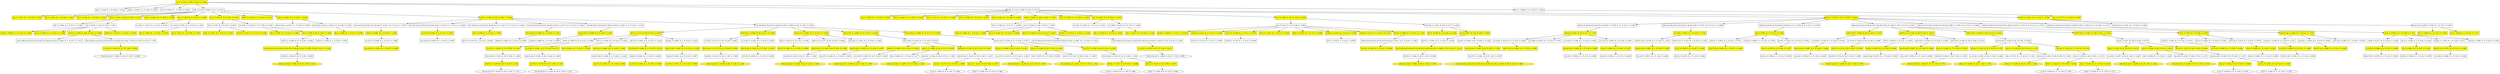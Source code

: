 digraph {node4b05eb7d46014adba3bf9172fa34fea1 [label="[], V: -0.144, N: 1500, P: 0.00, U: 0.000", shape="box", fillcolor=yellow, style=filled];
nodebf7b6d54e3414e14b845ff8945e56545 [label="[8], V: -0.320, N: 1, P: 0.00, U: -0.320", shape="box"];
node4b05eb7d46014adba3bf9172fa34fea1 -> nodebf7b6d54e3414e14b845ff8945e56545;
node85889e0002c4433ab9154107765d5a07 [label="[48], V: -0.093, N: 1, P: 0.49, U: 0.033", shape="box"];
node4b05eb7d46014adba3bf9172fa34fea1 -> node85889e0002c4433ab9154107765d5a07;
node4dcea9b5f5d44ba6a46e1dcbfc71583d [label="[53], V: 0.049, N: 1, P: 0.00, U: 0.050", shape="box"];
node4b05eb7d46014adba3bf9172fa34fea1 -> node4dcea9b5f5d44ba6a46e1dcbfc71583d;
node9474d2de1e6f431496394d7014e0d957 [label="[58], V: 0.185, N: 694, P: 0.11, U: 0.213", shape="box"];
node43f65797536b449d81c7126214525507 [label="[8], V: -0.331, N: 1, P: 0.00, U: -0.330", shape="box", fillcolor=yellow, style=filled];
node9474d2de1e6f431496394d7014e0d957 -> node43f65797536b449d81c7126214525507;
nodee76e421bbe6f4926b035c05188d38fb3 [label="[9], V: -0.403, N: 1, P: 0.00, U: -0.403", shape="box", fillcolor=yellow, style=filled];
node9474d2de1e6f431496394d7014e0d957 -> nodee76e421bbe6f4926b035c05188d38fb3;
nodeb11f1bf7c7da4b888e04504b333ac131 [label="[2], V: -0.222, N: 1, P: 0.00, U: -0.222", shape="box", fillcolor=yellow, style=filled];
node9474d2de1e6f431496394d7014e0d957 -> nodeb11f1bf7c7da4b888e04504b333ac131;
node086c4cb1f96f4945b44ec84799b3cf71 [label="[43], V: -0.657, N: 226, P: 1.00, U: -0.279", shape="box", fillcolor=yellow, style=filled];
node24303eb9be6e43d9b5f0dbd34a608fb0 [label="[8], V: -0.780, N: 1, P: 0.13, U: -0.695", shape="box"];
node086c4cb1f96f4945b44ec84799b3cf71 -> node24303eb9be6e43d9b5f0dbd34a608fb0;
node62bd79275cf2425689db7ebcec5924d9 [label="[2], V: 0.651, N: 224, P: 0.59, U: 1.041", shape="box"];
noded1539a99be5b4aa4a286bbdb91aad244 [label="[8,6], V: -0.666, N: 1, P: 0.25, U: -0.500", shape="box", fillcolor=yellow, style=filled];
node62bd79275cf2425689db7ebcec5924d9 -> noded1539a99be5b4aa4a286bbdb91aad244;
nodee747d8d4b3ab404b95381f37fbfc7535 [label="[8,1], V: -0.657, N: 1, P: 0.25, U: -0.490", shape="box", fillcolor=yellow, style=filled];
node62bd79275cf2425689db7ebcec5924d9 -> nodee747d8d4b3ab404b95381f37fbfc7535;
node08baa483841548ee992f866d17807aa8 [label="[8,57], V: -0.656, N: 220, P: 0.25, U: -0.490", shape="box", fillcolor=yellow, style=filled];
node292c67fa5afe4119b2048ef7d2abb329 [label="[52,53,48,42,41,40,34,23,18,24,30,31,26,20,14,10], V: 0.961, N: 1, P: 0.07, U: 1.011", shape="box"];
node08baa483841548ee992f866d17807aa8 -> node292c67fa5afe4119b2048ef7d2abb329;
node810e8e79154740fb9ae39824896a0291 [label="[52,53,48,42,41,40,34,23,18,24,30,31,26,20,14,9,10,6], V: 0.674, N: 218, P: 0.78, U: 1.199", shape="box"];
node025d72546bf648d48ab26fde30c04e98 [label="[1,0,55], V: -0.672, N: 217, P: 1.00, U: 0.002", shape="box", fillcolor=yellow, style=filled];
nodee61597f73ef245fc839fe6461a522a68 [label="[44,33,22,16], V: -0.680, N: 216, P: 1.00, U: -0.004", shape="ellipse"];
node025d72546bf648d48ab26fde30c04e98 -> nodee61597f73ef245fc839fe6461a522a68;
node810e8e79154740fb9ae39824896a0291 -> node025d72546bf648d48ab26fde30c04e98;
node08baa483841548ee992f866d17807aa8 -> node810e8e79154740fb9ae39824896a0291;
node62bd79275cf2425689db7ebcec5924d9 -> node08baa483841548ee992f866d17807aa8;
node01f2ac0f343f4895a1efd65a763c7c27 [label="[8,55], V: -0.730, N: 1, P: 0.25, U: -0.563", shape="box", fillcolor=yellow, style=filled];
node62bd79275cf2425689db7ebcec5924d9 -> node01f2ac0f343f4895a1efd65a763c7c27;
node086c4cb1f96f4945b44ec84799b3cf71 -> node62bd79275cf2425689db7ebcec5924d9;
node9474d2de1e6f431496394d7014e0d957 -> node086c4cb1f96f4945b44ec84799b3cf71;
node7c710e9bb42a4ba4aaa0bb53f693158f [label="[10], V: -0.268, N: 1, P: 0.00, U: -0.268", shape="box", fillcolor=yellow, style=filled];
node9474d2de1e6f431496394d7014e0d957 -> node7c710e9bb42a4ba4aaa0bb53f693158f;
nodead2030b508504551a061d1aee38fe412 [label="[6], V: -0.092, N: 5, P: 0.00, U: -0.092", shape="box", fillcolor=yellow, style=filled];
node1b44e9102a0c44ecaa2bd436e4023144 [label="[1,0,8], V: -0.319, N: 1, P: 0.10, U: 0.033", shape="box"];
nodead2030b508504551a061d1aee38fe412 -> node1b44e9102a0c44ecaa2bd436e4023144;
node4015b6b8443d415198e60b1d7e8479df [label="[1,0,43], V: 0.576, N: 3, P: 0.29, U: 1.550", shape="box"];
noded5f189cb6dca4dda9cbdaff272625a7a [label="[8], V: -0.700, N: 1, P: 0.20, U: -0.031", shape="box", fillcolor=yellow, style=filled];
node4015b6b8443d415198e60b1d7e8479df -> noded5f189cb6dca4dda9cbdaff272625a7a;
nodeb90795bb2cc841a5891b4aeb0ec348ec [label="[2], V: -0.617, N: 1, P: 0.46, U: 1.534", shape="box", fillcolor=yellow, style=filled];
node4015b6b8443d415198e60b1d7e8479df -> nodeb90795bb2cc841a5891b4aeb0ec348ec;
nodead2030b508504551a061d1aee38fe412 -> node4015b6b8443d415198e60b1d7e8479df;
node9474d2de1e6f431496394d7014e0d957 -> nodead2030b508504551a061d1aee38fe412;
node38e774ad00cd43afa34d6d6e7bddefda [label="[1], V: 0.519, N: 75, P: 0.00, U: 0.518", shape="box", fillcolor=yellow, style=filled];
nodef0e44eb2c329479dbdb109d940a2717f [label="[0], V: 0.279, N: 3, P: 0.02, U: 0.300", shape="box"];
node872cd29a6cc145cc95322eefbcf389a3 [label="[6,8], V: -0.377, N: 1, P: 0.12, U: 0.021", shape="box", fillcolor=yellow, style=filled];
nodef0e44eb2c329479dbdb109d940a2717f -> node872cd29a6cc145cc95322eefbcf389a3;
nodee5d1f2ac3cf3465ea814d28fed5177a1 [label="[6,43], V: 0.319, N: 1, P: 0.16, U: 0.546", shape="box", fillcolor=yellow, style=filled];
nodef0e44eb2c329479dbdb109d940a2717f -> nodee5d1f2ac3cf3465ea814d28fed5177a1;
node38e774ad00cd43afa34d6d6e7bddefda -> nodef0e44eb2c329479dbdb109d940a2717f;
nodef2c4cd6206fe4edd9b2fc4f957be76d7 [label="[6,0,43], V: -0.518, N: 71, P: 0.94, U: 0.550", shape="box"];
nodefa50a83c1dfe479ea44b64a3bd2fcc18 [label="[8], V: -0.700, N: 1, P: 0.20, U: -0.465", shape="box", fillcolor=yellow, style=filled];
nodef2c4cd6206fe4edd9b2fc4f957be76d7 -> nodefa50a83c1dfe479ea44b64a3bd2fcc18;
node5b4ae3dd16854d6fab7a1c39966b4084 [label="[2], V: 0.549, N: 69, P: 0.46, U: 1.086", shape="box", fillcolor=yellow, style=filled];
node58c79c6db8ea4ad6872e0abff83f1b32 [label="[8,57], V: -0.590, N: 67, P: 0.50, U: 0.003", shape="box"];
node0c0a456b91d54b78881990d44521e1b9 [label="[52,53,48,42,41,40,34,23,18,24,30,31,26,20,14,10], V: 0.595, N: 66, P: 0.53, U: 1.230", shape="box", fillcolor=yellow, style=filled];
nodef06b850af30b403689c30f86a66911c4 [label="[9,55], V: -0.583, N: 65, P: 1.00, U: 0.629", shape="box"];
node71c79b88e7cd456f8ae23e63503a3398 [label="[44,33,22,16], V: 0.600, N: 64, P: 1.00, U: 1.821", shape="ellipse", fillcolor=yellow, style=filled];
nodef06b850af30b403689c30f86a66911c4 -> node71c79b88e7cd456f8ae23e63503a3398;
node0c0a456b91d54b78881990d44521e1b9 -> nodef06b850af30b403689c30f86a66911c4;
node58c79c6db8ea4ad6872e0abff83f1b32 -> node0c0a456b91d54b78881990d44521e1b9;
node5b4ae3dd16854d6fab7a1c39966b4084 -> node58c79c6db8ea4ad6872e0abff83f1b32;
node172a43135cfa446d9c615d5ecf06bae3 [label="[8,55], V: -0.590, N: 1, P: 0.50, U: 0.003", shape="box"];
node5b4ae3dd16854d6fab7a1c39966b4084 -> node172a43135cfa446d9c615d5ecf06bae3;
nodef2c4cd6206fe4edd9b2fc4f957be76d7 -> node5b4ae3dd16854d6fab7a1c39966b4084;
node38e774ad00cd43afa34d6d6e7bddefda -> nodef2c4cd6206fe4edd9b2fc4f957be76d7;
node9474d2de1e6f431496394d7014e0d957 -> node38e774ad00cd43afa34d6d6e7bddefda;
node228ec7fb3f874d18bcacbd7903b0547d [label="[48], V: -0.134, N: 1, P: 0.00, U: -0.134", shape="box", fillcolor=yellow, style=filled];
node9474d2de1e6f431496394d7014e0d957 -> node228ec7fb3f874d18bcacbd7903b0547d;
nodefb92900f9c8444f4ad5936b75553b956 [label="[55], V: -0.065, N: 4, P: 0.00, U: -0.065", shape="box", fillcolor=yellow, style=filled];
node241b1337af484a708617815170fc8f5b [label="[44,33,16], V: 0.353, N: 1, P: 0.00, U: 0.356", shape="box"];
nodefb92900f9c8444f4ad5936b75553b956 -> node241b1337af484a708617815170fc8f5b;
noded3e95723215d4153a83621e836c6c54c [label="[44,33,22,16,43], V: 0.218, N: 2, P: 0.99, U: 3.245", shape="box"];
nodedb290b26019f4d9493b8a2d9c14ea197 [label="[8], V: -0.698, N: 1, P: 0.16, U: 0.000", shape="box", fillcolor=yellow, style=filled];
noded3e95723215d4153a83621e836c6c54c -> nodedb290b26019f4d9493b8a2d9c14ea197;
nodefb92900f9c8444f4ad5936b75553b956 -> noded3e95723215d4153a83621e836c6c54c;
node9474d2de1e6f431496394d7014e0d957 -> nodefb92900f9c8444f4ad5936b75553b956;
node2147bc1a20724feda644b2bfb2bf5619 [label="[42], V: -0.044, N: 378, P: 0.00, U: -0.044", shape="box", fillcolor=yellow, style=filled];
nodea4dfdf9ac43841b0a32d9e017a16252b [label="[41,40,34,23,18,24,30,31,26,14], V: -0.421, N: 4, P: 0.12, U: -0.357", shape="box"];
nodebb6ea774727e479a9434dc18ef1091b8 [label="[20,6], V: 0.801, N: 3, P: 0.20, U: 1.483", shape="box", fillcolor=yellow, style=filled];
node92fc6dba362740799ed614347c0d72d7 [label="[1,0,57], V: 0.009, N: 2, P: 0.33, U: 1.980", shape="box"];
nodef43ff65b1aed4d84aeee41b3acb3a0f7 [label="[52,53,43], V: 0.851, N: 1, P: 0.45, U: 0.000", shape="box", fillcolor=yellow, style=filled];
node92fc6dba362740799ed614347c0d72d7 -> nodef43ff65b1aed4d84aeee41b3acb3a0f7;
nodebb6ea774727e479a9434dc18ef1091b8 -> node92fc6dba362740799ed614347c0d72d7;
nodea4dfdf9ac43841b0a32d9e017a16252b -> nodebb6ea774727e479a9434dc18ef1091b8;
node2147bc1a20724feda644b2bfb2bf5619 -> nodea4dfdf9ac43841b0a32d9e017a16252b;
node26172b1e511d413686da30efbd97fe6c [label="[41,40,34,23,18,24,30,31,26,20,14,6], V: -0.327, N: 3, P: 0.11, U: -0.269", shape="box"];
node201f2f0f963e469a9cb2ab0edab4cb80 [label="[1,0,57], V: 0.952, N: 2, P: 0.33, U: 2.057", shape="box", fillcolor=yellow, style=filled];
node19dbe3d3a9e0444db831cf57edbf1485 [label="[52,53,43], V: 0.959, N: 1, P: 0.45, U: 0.000", shape="box"];
node201f2f0f963e469a9cb2ab0edab4cb80 -> node19dbe3d3a9e0444db831cf57edbf1485;
node26172b1e511d413686da30efbd97fe6c -> node201f2f0f963e469a9cb2ab0edab4cb80;
node2147bc1a20724feda644b2bfb2bf5619 -> node26172b1e511d413686da30efbd97fe6c;
node8da09ff737b24b58bc46ba248c8ecfc0 [label="[41,40,34,23,18,24,30,31,26,20,14,1], V: -0.317, N: 3, P: 0.10, U: -0.264", shape="box"];
node9571a683bb4d4f248f1a64183c8678d6 [label="[0], V: 0.946, N: 2, P: 0.23, U: 1.695", shape="box", fillcolor=yellow, style=filled];
nodea05fb6ac5dc940f7a74b9cba29cf0015 [label="[6,57], V: 0.975, N: 1, P: 0.33, U: 0.000", shape="box"];
node9571a683bb4d4f248f1a64183c8678d6 -> nodea05fb6ac5dc940f7a74b9cba29cf0015;
node8da09ff737b24b58bc46ba248c8ecfc0 -> node9571a683bb4d4f248f1a64183c8678d6;
node2147bc1a20724feda644b2bfb2bf5619 -> node8da09ff737b24b58bc46ba248c8ecfc0;
nodec1495885e297443d86d7f8f44bde921b [label="[41,40,34,23,18,24,30,31,26,20,14,57], V: -0.317, N: 3, P: 0.10, U: -0.264", shape="box"];
node0f63eef3fe7c4b578acfa40fdbc98f29 [label="[52,53,43], V: 0.948, N: 2, P: 0.29, U: 1.912", shape="box", fillcolor=yellow, style=filled];
node735d1b1ea8c64577bacddcd1d7a9088d [label="[48,6], V: 0.962, N: 1, P: 0.25, U: 0.000", shape="box"];
node0f63eef3fe7c4b578acfa40fdbc98f29 -> node735d1b1ea8c64577bacddcd1d7a9088d;
nodec1495885e297443d86d7f8f44bde921b -> node0f63eef3fe7c4b578acfa40fdbc98f29;
node2147bc1a20724feda644b2bfb2bf5619 -> nodec1495885e297443d86d7f8f44bde921b;
noded9997d97560a46888cc3fd6174147954 [label="[41,40,34,23,18,24,30,31,26,20,14,55], V: -0.321, N: 3, P: 0.10, U: -0.267", shape="box"];
node4e6c61b0b4724403989d8c53f5d76467 [label="[44,33,16], V: 0.948, N: 2, P: 0.29, U: 1.907", shape="box", fillcolor=yellow, style=filled];
noded9de095504b04583bec1977a71b3cda5 [label="[22,6], V: 0.969, N: 1, P: 0.25, U: 0.000", shape="box"];
node4e6c61b0b4724403989d8c53f5d76467 -> noded9de095504b04583bec1977a71b3cda5;
noded9997d97560a46888cc3fd6174147954 -> node4e6c61b0b4724403989d8c53f5d76467;
node2147bc1a20724feda644b2bfb2bf5619 -> noded9997d97560a46888cc3fd6174147954;
nodeb27c03d5f3344cea885490332d02bd01 [label="[41,40,34,23,18,24,30,31,26,20,14,10], V: 0.093, N: 361, P: 0.45, U: 0.323", shape="box"];
node4faa9a4e495244b68c081234ca9f9d54 [label="[9,2], V: -0.173, N: 89, P: 0.33, U: 0.002", shape="box", fillcolor=yellow, style=filled];
node96113bf5828a4b90a527ffcba623e43f [label="[8,6], V: 0.408, N: 75, P: 0.25, U: 0.669", shape="box"];
node1d5b74b3222d4b9384409a9801c83c3f [label="[1,0,57], V: -0.401, N: 37, P: 0.50, U: 0.169", shape="box", fillcolor=yellow, style=filled];
node13fcbaa0b0574dfbafdfb01235243cd6 [label="[52,53,43], V: 0.491, N: 36, P: 0.62, U: 1.489", shape="box"];
node955a8730a3f1452d80212010d38a634c [label="[48,55], V: -0.478, N: 35, P: 1.00, U: 1.143", shape="box", fillcolor=yellow, style=filled];
noded0d85330dc1642e58bda897cdecc2c49 [label="[44,33,22,16], V: -0.520, N: 34, P: 1.00, U: 1.121", shape="ellipse"];
node955a8730a3f1452d80212010d38a634c -> noded0d85330dc1642e58bda897cdecc2c49;
node13fcbaa0b0574dfbafdfb01235243cd6 -> node955a8730a3f1452d80212010d38a634c;
node1d5b74b3222d4b9384409a9801c83c3f -> node13fcbaa0b0574dfbafdfb01235243cd6;
node96113bf5828a4b90a527ffcba623e43f -> node1d5b74b3222d4b9384409a9801c83c3f;
node01d22ec47c5c4e91a57e9c7085254f06 [label="[1,0,55], V: -0.401, N: 37, P: 0.50, U: 0.172", shape="box", fillcolor=yellow, style=filled];
noded5f2be346709443d9de3291d1a038018 [label="[44,33,16], V: 0.491, N: 36, P: 0.62, U: 1.489", shape="box"];
node88209c81638e42d4a9f397284cae2d58 [label="[22,57], V: -0.478, N: 35, P: 1.00, U: 1.143", shape="box", fillcolor=yellow, style=filled];
noded09466b0f96346e09a0885598a459b46 [label="[52,53,48,43], V: -0.520, N: 34, P: 1.00, U: 1.121", shape="ellipse"];
node88209c81638e42d4a9f397284cae2d58 -> noded09466b0f96346e09a0885598a459b46;
noded5f2be346709443d9de3291d1a038018 -> node88209c81638e42d4a9f397284cae2d58;
node01d22ec47c5c4e91a57e9c7085254f06 -> noded5f2be346709443d9de3291d1a038018;
node96113bf5828a4b90a527ffcba623e43f -> node01d22ec47c5c4e91a57e9c7085254f06;
node4faa9a4e495244b68c081234ca9f9d54 -> node96113bf5828a4b90a527ffcba623e43f;
node2cfb6f81e0804fb4befe4e55c9da150a [label="[8,1], V: -0.565, N: 5, P: 0.25, U: -0.303", shape="box"];
node548e0b6814734b6eb0366103d82fd28d [label="[0], V: 0.941, N: 1, P: 0.10, U: 1.300", shape="box", fillcolor=yellow, style=filled];
node2cfb6f81e0804fb4befe4e55c9da150a -> node548e0b6814734b6eb0366103d82fd28d;
node719adcc009a5420089fe68c85f83d306 [label="[6,0,55], V: 0.948, N: 3, P: 0.45, U: 2.492", shape="box", fillcolor=yellow, style=filled];
node5ee1b0e0ea314443931ab1375e3797b3 [label="[44,33,16], V: -0.006, N: 2, P: 0.62, U: 3.036", shape="box"];
nodea075b195a2cc45b7a852968a147a899a [label="[22,57], V: 0.965, N: 1, P: 1.00, U: 0.000", shape="box", fillcolor=yellow, style=filled];
node5ee1b0e0ea314443931ab1375e3797b3 -> nodea075b195a2cc45b7a852968a147a899a;
node719adcc009a5420089fe68c85f83d306 -> node5ee1b0e0ea314443931ab1375e3797b3;
node2cfb6f81e0804fb4befe4e55c9da150a -> node719adcc009a5420089fe68c85f83d306;
node4faa9a4e495244b68c081234ca9f9d54 -> node2cfb6f81e0804fb4befe4e55c9da150a;
node7d8c9f71b61d403599fc3a5e629d26b3 [label="[8,57], V: -0.482, N: 4, P: 0.25, U: -0.220", shape="box"];
nodefdb2943b938f411b9ddd1d91a2583dde [label="[52,53,43], V: 0.964, N: 3, P: 0.35, U: 2.213", shape="box", fillcolor=yellow, style=filled];
node04548689b6dd4a7ab654970478aa3c1a [label="[48,6], V: 0.006, N: 2, P: 0.33, U: 2.083", shape="box"];
noded527626ac7db4cd68c9a17eccce265ba [label="[1,0,55], V: 0.961, N: 1, P: 1.00, U: 0.000", shape="box", fillcolor=yellow, style=filled];
node04548689b6dd4a7ab654970478aa3c1a -> noded527626ac7db4cd68c9a17eccce265ba;
nodefdb2943b938f411b9ddd1d91a2583dde -> node04548689b6dd4a7ab654970478aa3c1a;
node7d8c9f71b61d403599fc3a5e629d26b3 -> nodefdb2943b938f411b9ddd1d91a2583dde;
node4faa9a4e495244b68c081234ca9f9d54 -> node7d8c9f71b61d403599fc3a5e629d26b3;
node25a5885bca10452e8d01d422fe57d7ce [label="[8,55], V: -0.485, N: 4, P: 0.25, U: -0.223", shape="box"];
node77abf4ea706c4b208928dc1f745580d0 [label="[44,33,16], V: 0.967, N: 3, P: 0.36, U: 2.220", shape="box", fillcolor=yellow, style=filled];
node1d0e6b7bf2044730b9b44af0683ce01b [label="[22,6], V: 0.002, N: 2, P: 0.33, U: 2.087", shape="box"];
node08c2b96f37be4a6e959d7c33c9969633 [label="[1,0,57], V: 0.972, N: 1, P: 1.00, U: 0.000", shape="box", fillcolor=yellow, style=filled];
node1d0e6b7bf2044730b9b44af0683ce01b -> node08c2b96f37be4a6e959d7c33c9969633;
node77abf4ea706c4b208928dc1f745580d0 -> node1d0e6b7bf2044730b9b44af0683ce01b;
node25a5885bca10452e8d01d422fe57d7ce -> node77abf4ea706c4b208928dc1f745580d0;
node4faa9a4e495244b68c081234ca9f9d54 -> node25a5885bca10452e8d01d422fe57d7ce;
nodeb27c03d5f3344cea885490332d02bd01 -> node4faa9a4e495244b68c081234ca9f9d54;
node0f61a18f68e8426a81539be222ff4fbc [label="[9,8,2,6], V: -0.064, N: 56, P: 0.17, U: 0.024", shape="box", fillcolor=yellow, style=filled];
node4804e0d669b3432bac2420383f395846 [label="[1,0,57], V: 0.171, N: 52, P: 0.50, U: 0.827", shape="box"];
nodebb03720d270041c3b196247550e07200 [label="[52,53,43], V: -0.157, N: 51, P: 0.62, U: 0.694", shape="box", fillcolor=yellow, style=filled];
node6260a574810c46b693af5e8497d1d4c6 [label="[48,55], V: 0.215, N: 50, P: 1.00, U: 1.588", shape="box"];
nodee6b7d60ab229428f9bb54630faa7160a [label="[44,33,22,16], V: -0.200, N: 49, P: 1.00, U: 1.186", shape="ellipse", fillcolor=yellow, style=filled];
node6260a574810c46b693af5e8497d1d4c6 -> nodee6b7d60ab229428f9bb54630faa7160a;
nodebb03720d270041c3b196247550e07200 -> node6260a574810c46b693af5e8497d1d4c6;
node4804e0d669b3432bac2420383f395846 -> nodebb03720d270041c3b196247550e07200;
node0f61a18f68e8426a81539be222ff4fbc -> node4804e0d669b3432bac2420383f395846;
nodeadf9ce3e7f45483cb87dc8ca28ab0fe1 [label="[1,0,55], V: -0.322, N: 3, P: 0.50, U: 0.335", shape="box"];
node2269810ed80943a0ac7ced0303962e70 [label="[44,33,16], V: 0.920, N: 2, P: 0.62, U: 2.957", shape="box", fillcolor=yellow, style=filled];
noded3d34f8bae354711b0c05be46c1c4d70 [label="[22,57], V: 0.966, N: 1, P: 1.00, U: 0.000", shape="box"];
node2269810ed80943a0ac7ced0303962e70 -> noded3d34f8bae354711b0c05be46c1c4d70;
nodeadf9ce3e7f45483cb87dc8ca28ab0fe1 -> node2269810ed80943a0ac7ced0303962e70;
node0f61a18f68e8426a81539be222ff4fbc -> nodeadf9ce3e7f45483cb87dc8ca28ab0fe1;
nodeb27c03d5f3344cea885490332d02bd01 -> node0f61a18f68e8426a81539be222ff4fbc;
nodef60704f77f4c4833a6c8a2be10746b01 [label="[9,8,2,1], V: -0.063, N: 71, P: 0.17, U: 0.025", shape="box", fillcolor=yellow, style=filled];
node4856a5dfd3a1415dbe590fad3cd14302 [label="[0], V: -0.023, N: 2, P: 0.14, U: 0.136", shape="box"];
node6f0dcdf9b42041de858dfcb2d809c8f1 [label="[6,57], V: 0.861, N: 1, P: 0.50, U: 0.000", shape="box", fillcolor=yellow, style=filled];
node4856a5dfd3a1415dbe590fad3cd14302 -> node6f0dcdf9b42041de858dfcb2d809c8f1;
nodef60704f77f4c4833a6c8a2be10746b01 -> node4856a5dfd3a1415dbe590fad3cd14302;
nodecb32a34697e846a1aec503ec2a4f17d9 [label="[6,0,57], V: 0.177, N: 65, P: 0.43, U: 0.682", shape="box"];
nodea12b194bcf924f9b9f56a5a1fd215ac1 [label="[52,53,43], V: -0.166, N: 64, P: 0.62, U: 0.598", shape="box", fillcolor=yellow, style=filled];
nodea75efa114ec445d6b629291022dbaf0b [label="[48,55], V: 0.212, N: 63, P: 1.00, U: 1.442", shape="box"];
node19fc2764fd4f47a49e9ca6f58089df77 [label="[44,33,22,16], V: -0.200, N: 62, P: 1.00, U: 1.040", shape="ellipse", fillcolor=yellow, style=filled];
nodea75efa114ec445d6b629291022dbaf0b -> node19fc2764fd4f47a49e9ca6f58089df77;
nodea12b194bcf924f9b9f56a5a1fd215ac1 -> nodea75efa114ec445d6b629291022dbaf0b;
nodecb32a34697e846a1aec503ec2a4f17d9 -> nodea12b194bcf924f9b9f56a5a1fd215ac1;
nodef60704f77f4c4833a6c8a2be10746b01 -> nodecb32a34697e846a1aec503ec2a4f17d9;
nodeb6bda50a09ef4b5d8454b6855d23a247 [label="[6,0,55], V: -0.322, N: 3, P: 0.43, U: 0.184", shape="box"];
nodeac7d1bfb170e42d89330963bd0647901 [label="[44,33,16], V: 0.920, N: 2, P: 0.62, U: 2.957", shape="box", fillcolor=yellow, style=filled];
nodecada9b466ff34398bd62965bc5564529 [label="[22,57], V: 0.966, N: 1, P: 1.00, U: 0.000", shape="box"];
nodeac7d1bfb170e42d89330963bd0647901 -> nodecada9b466ff34398bd62965bc5564529;
nodeb6bda50a09ef4b5d8454b6855d23a247 -> nodeac7d1bfb170e42d89330963bd0647901;
nodef60704f77f4c4833a6c8a2be10746b01 -> nodeb6bda50a09ef4b5d8454b6855d23a247;
nodeb27c03d5f3344cea885490332d02bd01 -> nodef60704f77f4c4833a6c8a2be10746b01;
node405980ac5f974cd09fced1d1f380cafd [label="[9,8,2,57], V: -0.065, N: 72, P: 0.17, U: 0.023", shape="box", fillcolor=yellow, style=filled];
nodeedb27be6a3ee48eb93c0cf69816f82c9 [label="[52,53,43], V: 0.103, N: 71, P: 0.35, U: 0.510", shape="box"];
nodef91b91b51a1b4b7aa31a220b602c6255 [label="[48,6], V: -0.088, N: 20, P: 0.33, U: 0.302", shape="box", fillcolor=yellow, style=filled];
node98fa164f10724b25abc96fb0a6b2e1ba [label="[1,0,55], V: 0.239, N: 19, P: 1.00, U: 2.362", shape="box"];
nodeb242719593444cc084d8aa5c698a5f85 [label="[44,33,22,16], V: -0.200, N: 18, P: 1.00, U: 1.970", shape="ellipse", fillcolor=yellow, style=filled];
node98fa164f10724b25abc96fb0a6b2e1ba -> nodeb242719593444cc084d8aa5c698a5f85;
nodef91b91b51a1b4b7aa31a220b602c6255 -> node98fa164f10724b25abc96fb0a6b2e1ba;
nodeedb27be6a3ee48eb93c0cf69816f82c9 -> nodef91b91b51a1b4b7aa31a220b602c6255;
nodeca67d76262a24e249033b60a458a4ef9 [label="[48,1], V: -0.088, N: 30, P: 0.33, U: 0.302", shape="box", fillcolor=yellow, style=filled];
node210caac7e1354f28a241a83bf2d572d6 [label="[0], V: 0.894, N: 1, P: 0.24, U: 1.317", shape="box"];
nodeca67d76262a24e249033b60a458a4ef9 -> node210caac7e1354f28a241a83bf2d572d6;
nodea4f15164366a460b97f08f1356aa25e7 [label="[6,0,55], V: 0.226, N: 28, P: 0.76, U: 1.568", shape="box"];
node7edda1ca00764392a8dc8669691eabc4 [label="[44,33,22,16], V: -0.200, N: 27, P: 1.00, U: 1.621", shape="ellipse", fillcolor=yellow, style=filled];
nodea4f15164366a460b97f08f1356aa25e7 -> node7edda1ca00764392a8dc8669691eabc4;
nodeca67d76262a24e249033b60a458a4ef9 -> nodea4f15164366a460b97f08f1356aa25e7;
nodeedb27be6a3ee48eb93c0cf69816f82c9 -> nodeca67d76262a24e249033b60a458a4ef9;
node853dc3bc5cec4ddeb13ea429eff3d933 [label="[48,55], V: -0.100, N: 20, P: 0.33, U: 0.304", shape="box", fillcolor=yellow, style=filled];
noded04d13db8c2b450da4d66eb33b97e737 [label="[44,33,16], V: 0.253, N: 19, P: 0.45, U: 1.207", shape="box"];
nodebc3a858e35a1460a93089a761d435370 [label="[22,6], V: -0.215, N: 9, P: 0.50, U: 0.888", shape="box", fillcolor=yellow, style=filled];
node43b3d275bd8d4dd6a057e780e3d89d2a [label="[1,0], V: -0.360, N: 8, P: 1.00, U: 2.580", shape="ellipse"];
nodebc3a858e35a1460a93089a761d435370 -> node43b3d275bd8d4dd6a057e780e3d89d2a;
noded04d13db8c2b450da4d66eb33b97e737 -> nodebc3a858e35a1460a93089a761d435370;
node554c5b1df94d4669bf6090fcbc321bea [label="[22,1], V: -0.214, N: 9, P: 0.50, U: 0.871", shape="box", fillcolor=yellow, style=filled];
node92a36edc3d854af68d0c3d285ca0efc2 [label="[6,0], V: -0.360, N: 8, P: 1.00, U: 2.580", shape="ellipse"];
node554c5b1df94d4669bf6090fcbc321bea -> node92a36edc3d854af68d0c3d285ca0efc2;
noded04d13db8c2b450da4d66eb33b97e737 -> node554c5b1df94d4669bf6090fcbc321bea;
node853dc3bc5cec4ddeb13ea429eff3d933 -> noded04d13db8c2b450da4d66eb33b97e737;
nodeedb27be6a3ee48eb93c0cf69816f82c9 -> node853dc3bc5cec4ddeb13ea429eff3d933;
node405980ac5f974cd09fced1d1f380cafd -> nodeedb27be6a3ee48eb93c0cf69816f82c9;
nodeb27c03d5f3344cea885490332d02bd01 -> node405980ac5f974cd09fced1d1f380cafd;
node3223b95b66d546a6a5e85c6d7214f19b [label="[9,8,2,55], V: -0.066, N: 72, P: 0.17, U: 0.026", shape="box", fillcolor=yellow, style=filled];
node31d851e49c8843e98a08ff75e92823cc [label="[44,33,16], V: 0.104, N: 71, P: 0.36, U: 0.513", shape="box"];
node19fbdef430ed4cde821ce4f1d08f4500 [label="[22,6], V: -0.089, N: 20, P: 0.33, U: 0.301", shape="box", fillcolor=yellow, style=filled];
node4181f118700646d8bc897278504071a8 [label="[1,0,57], V: 0.239, N: 19, P: 1.00, U: 2.363", shape="box"];
node04300158b4ed47a69198d77105e4a72b [label="[52,53,48,43], V: -0.200, N: 18, P: 1.00, U: 1.970", shape="ellipse", fillcolor=yellow, style=filled];
node4181f118700646d8bc897278504071a8 -> node04300158b4ed47a69198d77105e4a72b;
node19fbdef430ed4cde821ce4f1d08f4500 -> node4181f118700646d8bc897278504071a8;
node31d851e49c8843e98a08ff75e92823cc -> node19fbdef430ed4cde821ce4f1d08f4500;
node8c62b96106cc4bf690cb799ee5c31190 [label="[22,1], V: -0.089, N: 30, P: 0.33, U: 0.301", shape="box", fillcolor=yellow, style=filled];
nodee286f925684246d998761b4bc46f3988 [label="[0], V: 0.875, N: 1, P: 0.06, U: 0.984", shape="box"];
node8c62b96106cc4bf690cb799ee5c31190 -> nodee286f925684246d998761b4bc46f3988;
nodecb96c1475b954c6fb59a5ac181161db5 [label="[6,0,57], V: 0.227, N: 28, P: 0.94, U: 1.883", shape="box"];
node14aceb6d05494618b4d159c6473008e6 [label="[52,53,48,43], V: -0.200, N: 27, P: 1.00, U: 1.621", shape="ellipse", fillcolor=yellow, style=filled];
nodecb96c1475b954c6fb59a5ac181161db5 -> node14aceb6d05494618b4d159c6473008e6;
node8c62b96106cc4bf690cb799ee5c31190 -> nodecb96c1475b954c6fb59a5ac181161db5;
node31d851e49c8843e98a08ff75e92823cc -> node8c62b96106cc4bf690cb799ee5c31190;
node756566bf4d96411787e494a0f1d64ea3 [label="[22,57], V: -0.100, N: 20, P: 0.33, U: 0.303", shape="box", fillcolor=yellow, style=filled];
nodeae8709969cee4fc19e8e102e6e16c780 [label="[52,53,43], V: 0.252, N: 19, P: 0.44, U: 1.189", shape="box"];
node94c22601390f4ab99c3f05224263a908 [label="[48,6], V: -0.215, N: 9, P: 0.50, U: 0.888", shape="box", fillcolor=yellow, style=filled];
node6218f184b8a04084a458782f44e88e37 [label="[1,0], V: -0.360, N: 8, P: 1.00, U: 2.580", shape="ellipse"];
node94c22601390f4ab99c3f05224263a908 -> node6218f184b8a04084a458782f44e88e37;
nodeae8709969cee4fc19e8e102e6e16c780 -> node94c22601390f4ab99c3f05224263a908;
nodefd6422c5a5d94382b5743ee18a02e581 [label="[48,1], V: -0.214, N: 9, P: 0.50, U: 0.871", shape="box", fillcolor=yellow, style=filled];
node7d0acb69f3d64439b36d380aa2c72958 [label="[6,0], V: -0.360, N: 8, P: 1.00, U: 2.580", shape="ellipse"];
nodefd6422c5a5d94382b5743ee18a02e581 -> node7d0acb69f3d64439b36d380aa2c72958;
nodeae8709969cee4fc19e8e102e6e16c780 -> nodefd6422c5a5d94382b5743ee18a02e581;
node756566bf4d96411787e494a0f1d64ea3 -> nodeae8709969cee4fc19e8e102e6e16c780;
node31d851e49c8843e98a08ff75e92823cc -> node756566bf4d96411787e494a0f1d64ea3;
node3223b95b66d546a6a5e85c6d7214f19b -> node31d851e49c8843e98a08ff75e92823cc;
nodeb27c03d5f3344cea885490332d02bd01 -> node3223b95b66d546a6a5e85c6d7214f19b;
node2147bc1a20724feda644b2bfb2bf5619 -> nodeb27c03d5f3344cea885490332d02bd01;
node9474d2de1e6f431496394d7014e0d957 -> node2147bc1a20724feda644b2bfb2bf5619;
node4b05eb7d46014adba3bf9172fa34fea1 -> node9474d2de1e6f431496394d7014e0d957;
nodef91d6ec5b4dc43268a9a142293098f3b [label="[43], V: 0.112, N: 800, P: 0.39, U: 0.214", shape="box"];
nodeaa8b76daed324c8494cc84fc5cf7e169 [label="[8], V: -0.392, N: 1, P: 0.00, U: -0.392", shape="box", fillcolor=yellow, style=filled];
nodef91d6ec5b4dc43268a9a142293098f3b -> nodeaa8b76daed324c8494cc84fc5cf7e169;
node6d50d6dfe43848b5917c680b5f63517c [label="[52], V: -0.438, N: 1, P: 0.00, U: -0.438", shape="box", fillcolor=yellow, style=filled];
nodef91d6ec5b4dc43268a9a142293098f3b -> node6d50d6dfe43848b5917c680b5f63517c;
noded8040eb55b314746be0c2a0dc8bff065 [label="[2], V: -0.271, N: 1, P: 0.01, U: -0.268", shape="box", fillcolor=yellow, style=filled];
nodef91d6ec5b4dc43268a9a142293098f3b -> noded8040eb55b314746be0c2a0dc8bff065;
nodeb061baa1e3d14805bfe96e19df76d2f2 [label="[57], V: -0.380, N: 1, P: 0.00, U: -0.379", shape="box", fillcolor=yellow, style=filled];
nodef91d6ec5b4dc43268a9a142293098f3b -> nodeb061baa1e3d14805bfe96e19df76d2f2;
noded338c880e6ff4109b990ba338a6cf408 [label="[9], V: -0.444, N: 1, P: 0.00, U: -0.443", shape="box", fillcolor=yellow, style=filled];
nodef91d6ec5b4dc43268a9a142293098f3b -> noded338c880e6ff4109b990ba338a6cf408;
nodefae5ed62776549ffb9ff50703a7ae20d [label="[58], V: -0.656, N: 220, P: 0.99, U: -0.307", shape="box", fillcolor=yellow, style=filled];
node99b8b4024d28454a81f7cd50a3cc2885 [label="[8], V: -0.780, N: 1, P: 0.13, U: -0.694", shape="box"];
nodefae5ed62776549ffb9ff50703a7ae20d -> node99b8b4024d28454a81f7cd50a3cc2885;
node927752622e6545fab08b1df20a89a4d1 [label="[2], V: 0.650, N: 218, P: 0.59, U: 1.045", shape="box"];
node0a69cd59d5b84784acd924964853c265 [label="[8,6], V: -0.666, N: 1, P: 0.25, U: -0.498", shape="box", fillcolor=yellow, style=filled];
node927752622e6545fab08b1df20a89a4d1 -> node0a69cd59d5b84784acd924964853c265;
node2d26e7cae39541adb4c6419abcd42d2a [label="[8,1], V: -0.657, N: 1, P: 0.25, U: -0.488", shape="box", fillcolor=yellow, style=filled];
node927752622e6545fab08b1df20a89a4d1 -> node2d26e7cae39541adb4c6419abcd42d2a;
node366b5c1c77b14c9d9d69274191a174e5 [label="[8,57], V: -0.656, N: 214, P: 0.25, U: -0.487", shape="box", fillcolor=yellow, style=filled];
nodee8feba855e214b00a1323c32fa359b96 [label="[52,53,48,42,41,40,34,23,18,24,30,31,26,20,14,10], V: 0.961, N: 1, P: 0.07, U: 1.012", shape="box"];
node366b5c1c77b14c9d9d69274191a174e5 -> nodee8feba855e214b00a1323c32fa359b96;
node90dd4b4706c14e3db96ceef0adfe5d04 [label="[52,53,48,42,41,40,34,23,18,24,30,31,26,20,14,9,10,6], V: 0.674, N: 212, P: 0.78, U: 1.206", shape="box"];
node6295948edb87493bb9bf41822ad193cc [label="[1,0,55], V: -0.672, N: 211, P: 1.00, U: 0.011", shape="box", fillcolor=yellow, style=filled];
node3645b00e30c6434393569ff424e33a28 [label="[44,33,22,16], V: -0.680, N: 210, P: 1.00, U: 0.005", shape="ellipse"];
node6295948edb87493bb9bf41822ad193cc -> node3645b00e30c6434393569ff424e33a28;
node90dd4b4706c14e3db96ceef0adfe5d04 -> node6295948edb87493bb9bf41822ad193cc;
node366b5c1c77b14c9d9d69274191a174e5 -> node90dd4b4706c14e3db96ceef0adfe5d04;
node927752622e6545fab08b1df20a89a4d1 -> node366b5c1c77b14c9d9d69274191a174e5;
node5a35ebc29190490c9df62f1b346c51c4 [label="[8,55], V: -0.730, N: 1, P: 0.25, U: -0.561", shape="box", fillcolor=yellow, style=filled];
node927752622e6545fab08b1df20a89a4d1 -> node5a35ebc29190490c9df62f1b346c51c4;
nodefae5ed62776549ffb9ff50703a7ae20d -> node927752622e6545fab08b1df20a89a4d1;
nodef91d6ec5b4dc43268a9a142293098f3b -> nodefae5ed62776549ffb9ff50703a7ae20d;
node6e7b7b6ee62e45b9a1f20a7fcfca5736 [label="[10], V: -0.354, N: 1, P: 0.00, U: -0.353", shape="box", fillcolor=yellow, style=filled];
nodef91d6ec5b4dc43268a9a142293098f3b -> node6e7b7b6ee62e45b9a1f20a7fcfca5736;
node6859cacdcaa04122960e317aac63013a [label="[6], V: -0.075, N: 5, P: 0.00, U: -0.075", shape="box", fillcolor=yellow, style=filled];
node143533cb28624c68893f560a22fb5516 [label="[1,0,8], V: -0.238, N: 1, P: 0.11, U: 0.129", shape="box"];
node6859cacdcaa04122960e317aac63013a -> node143533cb28624c68893f560a22fb5516;
node9426618c585740ab901a02ed7dcaeaf1 [label="[1,0,58], V: 0.576, N: 3, P: 0.15, U: 1.086", shape="box"];
nodee8bceb1c5a7d4491a7d70c33a1558beb [label="[8], V: -0.700, N: 1, P: 0.20, U: -0.031", shape="box", fillcolor=yellow, style=filled];
node9426618c585740ab901a02ed7dcaeaf1 -> nodee8bceb1c5a7d4491a7d70c33a1558beb;
nodec70001430b134ac9b5118813d0765b32 [label="[2], V: -0.617, N: 1, P: 0.46, U: 1.534", shape="box", fillcolor=yellow, style=filled];
node9426618c585740ab901a02ed7dcaeaf1 -> nodec70001430b134ac9b5118813d0765b32;
node6859cacdcaa04122960e317aac63013a -> node9426618c585740ab901a02ed7dcaeaf1;
nodef91d6ec5b4dc43268a9a142293098f3b -> node6859cacdcaa04122960e317aac63013a;
node262a9c38eba74e4aabd6753ed75ec122 [label="[1], V: 0.506, N: 150, P: 0.00, U: 0.505", shape="box", fillcolor=yellow, style=filled];
node7a585376070646a7900af0b260557211 [label="[0], V: 0.013, N: 14, P: 0.06, U: 0.062", shape="box"];
node29f9307a5fae4dd78569632f036e1c09 [label="[6,8], V: -0.298, N: 1, P: 0.11, U: -0.025", shape="box", fillcolor=yellow, style=filled];
node7a585376070646a7900af0b260557211 -> node29f9307a5fae4dd78569632f036e1c09;
node2cbe60c716984f59a74605ba6f0b1734 [label="[6,52], V: -0.223, N: 2, P: 0.11, U: 0.049", shape="box", fillcolor=yellow, style=filled];
node79086e07492d4b289f99fbc9ae84e6a0 [label="[57,8], V: -0.753, N: 1, P: 0.17, U: 0.000", shape="box"];
node2cbe60c716984f59a74605ba6f0b1734 -> node79086e07492d4b289f99fbc9ae84e6a0;
node7a585376070646a7900af0b260557211 -> node2cbe60c716984f59a74605ba6f0b1734;
nodece09a6fd9d7a4e1dab20e2afb44f2066 [label="[6,57], V: -0.193, N: 2, P: 0.11, U: 0.079", shape="box", fillcolor=yellow, style=filled];
nodecdbf7607db754aaca6cd5476698efa90 [label="[52,8], V: -0.753, N: 1, P: 0.10, U: 0.000", shape="box"];
nodece09a6fd9d7a4e1dab20e2afb44f2066 -> nodecdbf7607db754aaca6cd5476698efa90;
node7a585376070646a7900af0b260557211 -> nodece09a6fd9d7a4e1dab20e2afb44f2066;
node487535f68646472786e0317010b9a17c [label="[6,2], V: -0.124, N: 1, P: 0.11, U: 0.149", shape="box", fillcolor=yellow, style=filled];
node7a585376070646a7900af0b260557211 -> node487535f68646472786e0317010b9a17c;
node04285b590b3e476b88d9dd6d3f75ef75 [label="[6,9], V: -0.207, N: 1, P: 0.11, U: 0.066", shape="box", fillcolor=yellow, style=filled];
node7a585376070646a7900af0b260557211 -> node04285b590b3e476b88d9dd6d3f75ef75;
nodea613987fb73b4383918db81f6670991f [label="[6,58], V: -0.210, N: 2, P: 0.12, U: 0.087", shape="box", fillcolor=yellow, style=filled];
node30c9562e25f34af8b1c76d42e0fb4f12 [label="[8], V: -0.739, N: 1, P: 0.22, U: 0.000", shape="box"];
nodea613987fb73b4383918db81f6670991f -> node30c9562e25f34af8b1c76d42e0fb4f12;
node7a585376070646a7900af0b260557211 -> nodea613987fb73b4383918db81f6670991f;
node5f7098bee75a4db69707223035e83a70 [label="[6,10], V: -0.119, N: 1, P: 0.11, U: 0.153", shape="box", fillcolor=yellow, style=filled];
node7a585376070646a7900af0b260557211 -> node5f7098bee75a4db69707223035e83a70;
nodeb4ade0d9d9a94e939abbfd1dc0d4626f [label="[6,53], V: 0.864, N: 3, P: 0.11, U: 1.162", shape="box", fillcolor=yellow, style=filled];
node1ae9022097ff405e9348c7013667e416 [label="[48,42,41,40,34,23,18,24,30,31,26,14], V: 0.037, N: 2, P: 0.20, U: 1.549", shape="box"];
noded97be3ee0ee54fde8ec1cd70ce063437 [label="[20,52], V: 0.812, N: 1, P: 0.25, U: 0.000", shape="box", fillcolor=yellow, style=filled];
node1ae9022097ff405e9348c7013667e416 -> noded97be3ee0ee54fde8ec1cd70ce063437;
nodeb4ade0d9d9a94e939abbfd1dc0d4626f -> node1ae9022097ff405e9348c7013667e416;
node7a585376070646a7900af0b260557211 -> nodeb4ade0d9d9a94e939abbfd1dc0d4626f;
node262a9c38eba74e4aabd6753ed75ec122 -> node7a585376070646a7900af0b260557211;
node46e09e48c296428280b8e981c2144816 [label="[6,0,58], V: -0.541, N: 135, P: 0.77, U: 0.082", shape="box"];
nodeb45252a95734472985806f39b61cb6f4 [label="[8], V: -0.700, N: 1, P: 0.20, U: -0.529", shape="box", fillcolor=yellow, style=filled];
node46e09e48c296428280b8e981c2144816 -> nodeb45252a95734472985806f39b61cb6f4;
node877b7855de844ecdb64fe352af2a2828 [label="[2], V: 0.557, N: 133, P: 0.46, U: 0.950", shape="box", fillcolor=yellow, style=filled];
nodec044afa7675a4acdbfb119046b35eb23 [label="[8,57], V: -0.591, N: 71, P: 0.50, U: -0.160", shape="box"];
node29b5f3a71c5446c3be97cdbcb4660b42 [label="[52,53,48,42,41,40,34,23,18,24,30,31,26,20,14,10], V: 0.596, N: 70, P: 0.53, U: 1.213", shape="box", fillcolor=yellow, style=filled];
nodeb701126fe32c40c99748cb7829df5146 [label="[9,55], V: -0.584, N: 69, P: 1.00, U: 0.594", shape="box"];
nodee0d381747ad24439805675cf776e0141 [label="[44,33,22,16], V: 0.600, N: 68, P: 1.00, U: 1.786", shape="ellipse", fillcolor=yellow, style=filled];
nodeb701126fe32c40c99748cb7829df5146 -> nodee0d381747ad24439805675cf776e0141;
node29b5f3a71c5446c3be97cdbcb4660b42 -> nodeb701126fe32c40c99748cb7829df5146;
nodec044afa7675a4acdbfb119046b35eb23 -> node29b5f3a71c5446c3be97cdbcb4660b42;
node877b7855de844ecdb64fe352af2a2828 -> nodec044afa7675a4acdbfb119046b35eb23;
nodeb66e8758f06942af8a4888226bb819ac [label="[8,55], V: -0.564, N: 61, P: 0.50, U: -0.134", shape="box"];
noded64eec7386c44aa1b4a374b30612df66 [label="[44,33,16], V: 0.564, N: 60, P: 0.62, U: 1.350", shape="box", fillcolor=yellow, style=filled];
nodeb7841e2de84e40eeae737e78a4a5bdd9 [label="[22,57], V: -0.594, N: 59, P: 1.00, U: 0.676", shape="box"];
node18a2f3c00b2b41dbbaf726fca62be474 [label="[52,53,48,42,41,40,34,23,18,24,30,31,26,20,14,9,10], V: 0.600, N: 58, P: 1.00, U: 1.880", shape="ellipse", fillcolor=yellow, style=filled];
nodeb7841e2de84e40eeae737e78a4a5bdd9 -> node18a2f3c00b2b41dbbaf726fca62be474;
noded64eec7386c44aa1b4a374b30612df66 -> nodeb7841e2de84e40eeae737e78a4a5bdd9;
nodeb66e8758f06942af8a4888226bb819ac -> noded64eec7386c44aa1b4a374b30612df66;
node877b7855de844ecdb64fe352af2a2828 -> nodeb66e8758f06942af8a4888226bb819ac;
node46e09e48c296428280b8e981c2144816 -> node877b7855de844ecdb64fe352af2a2828;
node262a9c38eba74e4aabd6753ed75ec122 -> node46e09e48c296428280b8e981c2144816;
nodef91d6ec5b4dc43268a9a142293098f3b -> node262a9c38eba74e4aabd6753ed75ec122;
node60a9a4baf0864209a966cd67aba53fb0 [label="[53], V: -0.043, N: 413, P: 0.00, U: -0.043", shape="box", fillcolor=yellow, style=filled];
nodebf27c25ae28f47828a450347451f57c7 [label="[48,42,41,40,34,23,18,24,30,31,26,14], V: -0.756, N: 11, P: 0.15, U: -0.683", shape="box"];
node8403b0eb446b440bb2eaf9093e7e7ee6 [label="[20,6], V: 0.921, N: 10, P: 0.17, U: 1.374", shape="box", fillcolor=yellow, style=filled];
node2a7e3a3f634e46c1837320f69e733c3f [label="[1,0,52], V: -0.014, N: 2, P: 0.25, U: 0.693", shape="box"];
nodecc15e9575bb8418fafa549a0917fccbb [label="[58,57,55], V: 0.926, N: 1, P: 0.50, U: 0.000", shape="box", fillcolor=yellow, style=filled];
node2a7e3a3f634e46c1837320f69e733c3f -> nodecc15e9575bb8418fafa549a0917fccbb;
node8403b0eb446b440bb2eaf9093e7e7ee6 -> node2a7e3a3f634e46c1837320f69e733c3f;
nodede15b42e614c407c89e63143064e0ff0 [label="[1,0,58], V: 0.931, N: 1, P: 0.25, U: 0.707", shape="box"];
node8403b0eb446b440bb2eaf9093e7e7ee6 -> nodede15b42e614c407c89e63143064e0ff0;
nodeddba3cf516bd4b249929ebabfbbf389e [label="[1,0,55], V: -0.306, N: 3, P: 0.25, U: 0.401", shape="box"];
nodef81ebc9b2604457ab202340947ef9dca [label="[44,33,16], V: 0.929, N: 2, P: 0.36, U: 2.094", shape="box", fillcolor=yellow, style=filled];
node2aa3c259fe694410807dff02164b9c26 [label="[22,52], V: 0.952, N: 1, P: 0.33, U: 0.000", shape="box"];
nodef81ebc9b2604457ab202340947ef9dca -> node2aa3c259fe694410807dff02164b9c26;
nodeddba3cf516bd4b249929ebabfbbf389e -> nodef81ebc9b2604457ab202340947ef9dca;
node8403b0eb446b440bb2eaf9093e7e7ee6 -> nodeddba3cf516bd4b249929ebabfbbf389e;
nodeb6c189de052b4d70883e0c673bd065d3 [label="[1,0,10], V: -0.300, N: 3, P: 0.25, U: 0.407", shape="box"];
node7c691f682a7e43d98956a7c82af32fcc [label="[9,2], V: 0.920, N: 2, P: 0.40, U: 2.235", shape="box", fillcolor=yellow, style=filled];
node9849e88cbc714962b446ba0bbcd02323 [label="[8,52], V: 0.934, N: 1, P: 0.33, U: 0.000", shape="box"];
node7c691f682a7e43d98956a7c82af32fcc -> node9849e88cbc714962b446ba0bbcd02323;
nodeb6c189de052b4d70883e0c673bd065d3 -> node7c691f682a7e43d98956a7c82af32fcc;
node8403b0eb446b440bb2eaf9093e7e7ee6 -> nodeb6c189de052b4d70883e0c673bd065d3;
nodebf27c25ae28f47828a450347451f57c7 -> node8403b0eb446b440bb2eaf9093e7e7ee6;
node60a9a4baf0864209a966cd67aba53fb0 -> nodebf27c25ae28f47828a450347451f57c7;
nodebde1c038eafb416ba7c727b9df96f2fd [label="[48,42,41,40,34,23,18,24,30,31,26,20,14,6], V: -0.731, N: 8, P: 0.13, U: -0.668", shape="box"];
nodea4c1cec872f5483c9e9489243ecde44b [label="[1,0,52], V: 0.975, N: 7, P: 0.25, U: 1.740", shape="box", fillcolor=yellow, style=filled];
node85965a0262dd4836be427f0e865b788b [label="[58,57,55], V: -0.330, N: 3, P: 0.50, U: 1.267", shape="box"];
node90f5a6591cfc438cae6ca6cbbf19fc9c [label="[44,33,16], V: 0.987, N: 2, P: 0.62, U: 3.065", shape="box", fillcolor=yellow, style=filled];
node95188ccd20684944ad174925d6249539 [label="[22,10], V: 0.991, N: 1, P: 1.00, U: 0.000", shape="box"];
node90f5a6591cfc438cae6ca6cbbf19fc9c -> node95188ccd20684944ad174925d6249539;
node85965a0262dd4836be427f0e865b788b -> node90f5a6591cfc438cae6ca6cbbf19fc9c;
nodea4c1cec872f5483c9e9489243ecde44b -> node85965a0262dd4836be427f0e865b788b;
node149762829f5c4d98bdbe014da0b15c1b [label="[58,57,10], V: -0.315, N: 3, P: 0.50, U: 1.614", shape="box"];
nodefd8557579eb149eca3b9ca0602b1f2bb [label="[9,2], V: 0.963, N: 2, P: 0.67, U: 3.169", shape="box", fillcolor=yellow, style=filled];
nodea2625afefda94ac9ad13cab2d71ba624 [label="[8,55], V: 0.979, N: 1, P: 1.00, U: 0.000", shape="box"];
nodefd8557579eb149eca3b9ca0602b1f2bb -> nodea2625afefda94ac9ad13cab2d71ba624;
node149762829f5c4d98bdbe014da0b15c1b -> nodefd8557579eb149eca3b9ca0602b1f2bb;
nodea4c1cec872f5483c9e9489243ecde44b -> node149762829f5c4d98bdbe014da0b15c1b;
nodebde1c038eafb416ba7c727b9df96f2fd -> nodea4c1cec872f5483c9e9489243ecde44b;
node60a9a4baf0864209a966cd67aba53fb0 -> nodebde1c038eafb416ba7c727b9df96f2fd;
nodea37bcf14062d431190cef8fd15298a5f [label="[48,42,41,40,34,23,18,24,30,31,26,20,14,1], V: -0.736, N: 8, P: 0.13, U: -0.674", shape="box"];
node2edfa674fa9145fcb2f4ef440cde6c77 [label="[0], V: 0.981, N: 7, P: 0.19, U: 1.548", shape="box", fillcolor=yellow, style=filled];
nodeb53f86dd4a7e420785792b5e174f7a8d [label="[6,52], V: -0.002, N: 2, P: 0.25, U: 0.797", shape="box"];
node09e655d0fdfc43b68c6c20fe7c59ffc5 [label="[58,57,55], V: 0.985, N: 1, P: 0.50, U: 0.000", shape="box", fillcolor=yellow, style=filled];
nodeb53f86dd4a7e420785792b5e174f7a8d -> node09e655d0fdfc43b68c6c20fe7c59ffc5;
node2edfa674fa9145fcb2f4ef440cde6c77 -> nodeb53f86dd4a7e420785792b5e174f7a8d;
node638b5ce9727448e5a28d4f4268c96f0b [label="[6,55], V: 0.989, N: 1, P: 0.25, U: 0.799", shape="box"];
node2edfa674fa9145fcb2f4ef440cde6c77 -> node638b5ce9727448e5a28d4f4268c96f0b;
node70bf837ab2d546e69b5ef65d3eb9c75d [label="[6,10], V: -0.321, N: 3, P: 0.25, U: 0.478", shape="box"];
node590d59f6f7634ee9a00a2e84b33a7ee9 [label="[9,2], V: 0.976, N: 2, P: 0.40, U: 2.297", shape="box", fillcolor=yellow, style=filled];
nodec3f4796ddbc148ba93f9e1fed6db434d [label="[8,52], V: 0.984, N: 1, P: 0.33, U: 0.000", shape="box"];
node590d59f6f7634ee9a00a2e84b33a7ee9 -> nodec3f4796ddbc148ba93f9e1fed6db434d;
node70bf837ab2d546e69b5ef65d3eb9c75d -> node590d59f6f7634ee9a00a2e84b33a7ee9;
node2edfa674fa9145fcb2f4ef440cde6c77 -> node70bf837ab2d546e69b5ef65d3eb9c75d;
nodea37bcf14062d431190cef8fd15298a5f -> node2edfa674fa9145fcb2f4ef440cde6c77;
node60a9a4baf0864209a966cd67aba53fb0 -> nodea37bcf14062d431190cef8fd15298a5f;
node52bc544b97d749a98458e609a5af4738 [label="[48,42,41,40,34,23,18,24,30,31,26,20,14,52], V: 0.206, N: 357, P: 0.14, U: 0.276", shape="box"];
nodeca5af12f52d1465fac326891bdc7b7ea [label="[58,57,6], V: -0.204, N: 60, P: 0.25, U: -0.072", shape="box", fillcolor=yellow, style=filled];
node1a225d3f78304ddea914504b1f512c86 [label="[1,0,55], V: -0.330, N: 3, P: 0.50, U: 0.305", shape="box"];
node4e16e8db23b7438a83b527cc5cdd9a7f [label="[44,33,16], V: 0.987, N: 2, P: 0.62, U: 3.064", shape="box", fillcolor=yellow, style=filled];
node310ce44de67f46958e4e721aa03f0034 [label="[22,10], V: 0.993, N: 1, P: 1.00, U: 0.000", shape="box"];
node4e16e8db23b7438a83b527cc5cdd9a7f -> node310ce44de67f46958e4e721aa03f0034;
node1a225d3f78304ddea914504b1f512c86 -> node4e16e8db23b7438a83b527cc5cdd9a7f;
nodeca5af12f52d1465fac326891bdc7b7ea -> node1a225d3f78304ddea914504b1f512c86;
nodeddddaeec51214b2fafa26b24cb45b8a6 [label="[1,0,10], V: 0.324, N: 56, P: 0.50, U: 0.958", shape="box"];
nodedbf30f01d98449169df9807c296f9447 [label="[9,2], V: -0.312, N: 55, P: 0.67, U: 0.563", shape="box", fillcolor=yellow, style=filled];
node13188a450c764444962306ac9d577dd7 [label="[8,55], V: 0.372, N: 54, P: 1.00, U: 1.695", shape="box"];
noded75a1311ebc34c8892a2a6d37e5201ba [label="[44,33,22,16], V: -0.360, N: 53, P: 1.00, U: 0.975", shape="ellipse", fillcolor=yellow, style=filled];
node13188a450c764444962306ac9d577dd7 -> noded75a1311ebc34c8892a2a6d37e5201ba;
nodedbf30f01d98449169df9807c296f9447 -> node13188a450c764444962306ac9d577dd7;
nodeddddaeec51214b2fafa26b24cb45b8a6 -> nodedbf30f01d98449169df9807c296f9447;
nodeca5af12f52d1465fac326891bdc7b7ea -> nodeddddaeec51214b2fafa26b24cb45b8a6;
node52bc544b97d749a98458e609a5af4738 -> nodeca5af12f52d1465fac326891bdc7b7ea;
node7f5e05a787404f648c228cf43b8ba9a4 [label="[58,57,1], V: -0.203, N: 85, P: 0.25, U: -0.071", shape="box", fillcolor=yellow, style=filled];
nodeb2498784303c43ed8408a0c1ead493be [label="[0], V: -0.329, N: 3, P: 0.31, U: 0.007", shape="box"];
nodec278145e18cf4935bea2b990fde2f3ab [label="[6,55], V: 0.972, N: 2, P: 0.50, U: 2.634", shape="box", fillcolor=yellow, style=filled];
node3aa1c822bda14b87b6a72cfeaedcffd2 [label="[44,33,16], V: 0.976, N: 1, P: 0.62, U: 0.000", shape="box"];
nodec278145e18cf4935bea2b990fde2f3ab -> node3aa1c822bda14b87b6a72cfeaedcffd2;
nodeb2498784303c43ed8408a0c1ead493be -> nodec278145e18cf4935bea2b990fde2f3ab;
node7f5e05a787404f648c228cf43b8ba9a4 -> nodeb2498784303c43ed8408a0c1ead493be;
nodedb0d3f12748f40518e531d79735c3ba5 [label="[6,0,55], V: -0.330, N: 3, P: 0.34, U: 0.038", shape="box"];
nodefbabf6ddf8564f3393ff2f978927e77c [label="[44,33,16], V: 0.987, N: 2, P: 0.62, U: 3.064", shape="box", fillcolor=yellow, style=filled];
node61164150428c4ccf9aed1ffc7ea71389 [label="[22,10], V: 0.993, N: 1, P: 1.00, U: 0.000", shape="box"];
nodefbabf6ddf8564f3393ff2f978927e77c -> node61164150428c4ccf9aed1ffc7ea71389;
nodedb0d3f12748f40518e531d79735c3ba5 -> nodefbabf6ddf8564f3393ff2f978927e77c;
node7f5e05a787404f648c228cf43b8ba9a4 -> nodedb0d3f12748f40518e531d79735c3ba5;
nodeb66c4a6fad8b4e7cbddee7ca497d5a34 [label="[6,0,10], V: 0.334, N: 78, P: 0.34, U: 0.702", shape="box"];
nodeabc9fe6c09e74a479553068e342567fa [label="[9,2], V: -0.326, N: 77, P: 0.67, U: 0.419", shape="box", fillcolor=yellow, style=filled];
nodee230fb174c934e4e87996a09df7b3f78 [label="[8,55], V: 0.368, N: 76, P: 1.00, U: 1.493", shape="box"];
nodeafc560ac886542fdb54665bb6b83ba38 [label="[44,33,22,16], V: -0.360, N: 75, P: 1.00, U: 0.772", shape="ellipse", fillcolor=yellow, style=filled];
nodee230fb174c934e4e87996a09df7b3f78 -> nodeafc560ac886542fdb54665bb6b83ba38;
nodeabc9fe6c09e74a479553068e342567fa -> nodee230fb174c934e4e87996a09df7b3f78;
nodeb66c4a6fad8b4e7cbddee7ca497d5a34 -> nodeabc9fe6c09e74a479553068e342567fa;
node7f5e05a787404f648c228cf43b8ba9a4 -> nodeb66c4a6fad8b4e7cbddee7ca497d5a34;
node52bc544b97d749a98458e609a5af4738 -> node7f5e05a787404f648c228cf43b8ba9a4;
noded669e6f808104a64958c5ebd7edba037 [label="[58,57,55], V: -0.204, N: 82, P: 0.25, U: -0.072", shape="box", fillcolor=yellow, style=filled];
node05c763af776b4f6cb0f9169d6ee23003 [label="[44,33,16], V: 0.242, N: 81, P: 0.36, U: 0.630", shape="box"];
nodee588f6da1c8c4f3fad6dcdc3083c718c [label="[22,6], V: -0.232, N: 21, P: 0.33, U: 0.133", shape="box", fillcolor=yellow, style=filled];
nodeda69828ea8f84d24bab7b599b09a64a3 [label="[1,0,10], V: 0.391, N: 20, P: 1.00, U: 2.469", shape="box"];
nodec31c9839c0c84655acc05abe1317e5e9 [label="[9,8,2], V: -0.360, N: 19, P: 1.00, U: 1.761", shape="ellipse", fillcolor=yellow, style=filled];
nodeda69828ea8f84d24bab7b599b09a64a3 -> nodec31c9839c0c84655acc05abe1317e5e9;
nodee588f6da1c8c4f3fad6dcdc3083c718c -> nodeda69828ea8f84d24bab7b599b09a64a3;
node05c763af776b4f6cb0f9169d6ee23003 -> nodee588f6da1c8c4f3fad6dcdc3083c718c;
node0bc0028c81524b2a861f0ed34fcd0ee5 [label="[22,1], V: -0.235, N: 32, P: 0.33, U: 0.135", shape="box", fillcolor=yellow, style=filled];
node39e52561554a427fb7ad5bdb5b1f698c [label="[0], V: 0.972, N: 1, P: 0.10, U: 1.136", shape="box"];
node0bc0028c81524b2a861f0ed34fcd0ee5 -> node39e52561554a427fb7ad5bdb5b1f698c;
nodecadb254a9ab343bf821343f22b0ca646 [label="[6,0,10], V: 0.381, N: 30, P: 0.90, U: 1.930", shape="box"];
nodef90315df0404432d9077cd1f3b74e6bf [label="[9,8,2], V: -0.360, N: 29, P: 1.00, U: 1.404", shape="ellipse", fillcolor=yellow, style=filled];
nodecadb254a9ab343bf821343f22b0ca646 -> nodef90315df0404432d9077cd1f3b74e6bf;
node0bc0028c81524b2a861f0ed34fcd0ee5 -> nodecadb254a9ab343bf821343f22b0ca646;
node05c763af776b4f6cb0f9169d6ee23003 -> node0bc0028c81524b2a861f0ed34fcd0ee5;
nodead33704b93fe432b88a70eacc78d4279 [label="[22,10], V: -0.232, N: 27, P: 0.33, U: 0.134", shape="box", fillcolor=yellow, style=filled];
node96af8b8b21cd478c83f620e404d3635e [label="[9,2], V: 0.353, N: 26, P: 0.50, U: 1.273", shape="box"];
node7b5f353109814b4fb3a80b08328b4274 [label="[8,6], V: -0.324, N: 12, P: 0.50, U: 0.618", shape="box", fillcolor=yellow, style=filled];
node8d7689dff8c84984b4d177be64ab026d [label="[1,0], V: -0.440, N: 11, P: 1.00, U: 2.195", shape="ellipse"];
node7b5f353109814b4fb3a80b08328b4274 -> node8d7689dff8c84984b4d177be64ab026d;
node96af8b8b21cd478c83f620e404d3635e -> node7b5f353109814b4fb3a80b08328b4274;
noded5402d320cb3415dadd54b428f3238d8 [label="[8,1], V: -0.332, N: 13, P: 0.50, U: 0.619", shape="box", fillcolor=yellow, style=filled];
node5597be7e10454fa99dec71694d121501 [label="[6,0], V: -0.440, N: 12, P: 1.00, U: 2.111", shape="ellipse"];
noded5402d320cb3415dadd54b428f3238d8 -> node5597be7e10454fa99dec71694d121501;
node96af8b8b21cd478c83f620e404d3635e -> noded5402d320cb3415dadd54b428f3238d8;
nodead33704b93fe432b88a70eacc78d4279 -> node96af8b8b21cd478c83f620e404d3635e;
node05c763af776b4f6cb0f9169d6ee23003 -> nodead33704b93fe432b88a70eacc78d4279;
noded669e6f808104a64958c5ebd7edba037 -> node05c763af776b4f6cb0f9169d6ee23003;
node52bc544b97d749a98458e609a5af4738 -> noded669e6f808104a64958c5ebd7edba037;
node3ae52ecfba594e9cb850e4febf2b5042 [label="[58,57,10], V: -0.203, N: 129, P: 0.25, U: -0.071", shape="box", fillcolor=yellow, style=filled];
node68f724122a094902be6f702717457053 [label="[9,2], V: 0.227, N: 128, P: 0.40, U: 0.576", shape="box"];
nodeb9106eced1764a7e985ca9f721d288ad [label="[8,6], V: -0.221, N: 41, P: 0.33, U: 0.073", shape="box", fillcolor=yellow, style=filled];
nodef14f34a09a31469fba2db9cd50cc2763 [label="[1,0,55], V: 0.297, N: 40, P: 1.00, U: 1.820", shape="box"];
nodea0815bd147244bc4998c920a3c08bdde [label="[44,33,22,16], V: -0.280, N: 39, P: 1.00, U: 1.261", shape="ellipse", fillcolor=yellow, style=filled];
nodef14f34a09a31469fba2db9cd50cc2763 -> nodea0815bd147244bc4998c920a3c08bdde;
nodeb9106eced1764a7e985ca9f721d288ad -> nodef14f34a09a31469fba2db9cd50cc2763;
node68f724122a094902be6f702717457053 -> nodeb9106eced1764a7e985ca9f721d288ad;
node4a8473f8ee3149379e6b0e08c6058917 [label="[8,1], V: -0.220, N: 60, P: 0.33, U: 0.072", shape="box", fillcolor=yellow, style=filled];
nodec8c462c9c1594d219e2d96eb13d6f12c [label="[0], V: 0.905, N: 1, P: 0.24, U: 1.209", shape="box"];
node4a8473f8ee3149379e6b0e08c6058917 -> nodec8c462c9c1594d219e2d96eb13d6f12c;
node9b18604ce73b4356825c817877a79d12 [label="[6,0,55], V: 0.291, N: 58, P: 0.76, U: 1.257", shape="box"];
node46d29a6b1d6c4a458b39da80aabec3c3 [label="[44,33,22,16], V: -0.280, N: 57, P: 1.00, U: 1.010", shape="ellipse", fillcolor=yellow, style=filled];
node9b18604ce73b4356825c817877a79d12 -> node46d29a6b1d6c4a458b39da80aabec3c3;
node4a8473f8ee3149379e6b0e08c6058917 -> node9b18604ce73b4356825c817877a79d12;
node68f724122a094902be6f702717457053 -> node4a8473f8ee3149379e6b0e08c6058917;
node4e50dfdb777b41429a4ab95a69c12e93 [label="[8,55], V: -0.227, N: 26, P: 0.33, U: 0.066", shape="box", fillcolor=yellow, style=filled];
node0c78d5fbac094cd786039bfb68d6ea0d [label="[44,33,16], V: 0.349, N: 25, P: 0.45, U: 1.197", shape="box"];
node607b030de81045848b7666330dafd832 [label="[22,6], V: -0.324, N: 12, P: 0.50, U: 0.646", shape="box", fillcolor=yellow, style=filled];
node97584ac2ac584ac7aa42894b358442ba [label="[1,0], V: -0.440, N: 11, P: 1.00, U: 2.195", shape="ellipse"];
node607b030de81045848b7666330dafd832 -> node97584ac2ac584ac7aa42894b358442ba;
node0c78d5fbac094cd786039bfb68d6ea0d -> node607b030de81045848b7666330dafd832;
node4590075588c94da59569c1bb4d383c5b [label="[22,1], V: -0.323, N: 12, P: 0.50, U: 0.636", shape="box", fillcolor=yellow, style=filled];
nodedbe0dff81f4c46a297a99bfe1df4f5a0 [label="[6,0], V: -0.440, N: 11, P: 1.00, U: 2.195", shape="ellipse"];
node4590075588c94da59569c1bb4d383c5b -> nodedbe0dff81f4c46a297a99bfe1df4f5a0;
node0c78d5fbac094cd786039bfb68d6ea0d -> node4590075588c94da59569c1bb4d383c5b;
node4e50dfdb777b41429a4ab95a69c12e93 -> node0c78d5fbac094cd786039bfb68d6ea0d;
node68f724122a094902be6f702717457053 -> node4e50dfdb777b41429a4ab95a69c12e93;
node3ae52ecfba594e9cb850e4febf2b5042 -> node68f724122a094902be6f702717457053;
node52bc544b97d749a98458e609a5af4738 -> node3ae52ecfba594e9cb850e4febf2b5042;
node60a9a4baf0864209a966cd67aba53fb0 -> node52bc544b97d749a98458e609a5af4738;
node4509f52c92434247b1958eed3bced304 [label="[48,42,41,40,34,23,18,24,30,31,26,20,14,58], V: -0.730, N: 8, P: 0.13, U: -0.668", shape="box"];
node28ba822b541b466c9cdff9136ca5e522 [label="[57], V: 0.973, N: 7, P: 0.00, U: 0.978", shape="box", fillcolor=yellow, style=filled];
nodedbd55e1af80a4fe3a5ef081c0b1643a7 [label="[52,6], V: -0.002, N: 2, P: 0.25, U: 0.797", shape="box"];
node42486c46b89f4245b1c8b0672add6a70 [label="[1,0,55], V: 0.983, N: 1, P: 0.50, U: 0.000", shape="box", fillcolor=yellow, style=filled];
nodedbd55e1af80a4fe3a5ef081c0b1643a7 -> node42486c46b89f4245b1c8b0672add6a70;
node28ba822b541b466c9cdff9136ca5e522 -> nodedbd55e1af80a4fe3a5ef081c0b1643a7;
nodeb63c9fd46a9543729411fd76edd3783e [label="[52,1], V: 0.983, N: 1, P: 0.25, U: 0.799", shape="box"];
node28ba822b541b466c9cdff9136ca5e522 -> nodeb63c9fd46a9543729411fd76edd3783e;
nodee4be357ff1d247d78b494f6cc20562ac [label="[52,10], V: -0.319, N: 3, P: 0.25, U: 0.479", shape="box"];
node34659a210cce450c8931d8ab35f38083 [label="[9,2], V: 0.969, N: 2, P: 0.40, U: 2.285", shape="box", fillcolor=yellow, style=filled];
nodee1e2d029c6474f68a377a4664151dac2 [label="[8,6], V: 0.985, N: 1, P: 0.33, U: 0.000", shape="box"];
node34659a210cce450c8931d8ab35f38083 -> nodee1e2d029c6474f68a377a4664151dac2;
nodee4be357ff1d247d78b494f6cc20562ac -> node34659a210cce450c8931d8ab35f38083;
node28ba822b541b466c9cdff9136ca5e522 -> nodee4be357ff1d247d78b494f6cc20562ac;
node4509f52c92434247b1958eed3bced304 -> node28ba822b541b466c9cdff9136ca5e522;
node60a9a4baf0864209a966cd67aba53fb0 -> node4509f52c92434247b1958eed3bced304;
nodeefeae759be0a4c2493b883524105433f [label="[48,42,41,40,34,23,18,24,30,31,26,20,14,55], V: -0.737, N: 8, P: 0.13, U: -0.675", shape="box"];
node5724a1ccb4664b23b67a906780c1226e [label="[44,33,16], V: 0.982, N: 7, P: 0.25, U: 1.745", shape="box", fillcolor=yellow, style=filled];
nodeeac95531865f4a5d90d6eced07465279 [label="[22,6], V: -0.328, N: 3, P: 0.20, U: 0.311", shape="box"];
node09ed8e34776447348aa4d735f80a6fc5 [label="[1,0,52], V: 0.984, N: 2, P: 0.33, U: 2.089", shape="box", fillcolor=yellow, style=filled];
nodeb8451ad31d0244d2851e79aa86eee2b2 [label="[58,57,10], V: 0.991, N: 1, P: 1.00, U: 0.000", shape="box"];
node09ed8e34776447348aa4d735f80a6fc5 -> nodeb8451ad31d0244d2851e79aa86eee2b2;
nodeeac95531865f4a5d90d6eced07465279 -> node09ed8e34776447348aa4d735f80a6fc5;
node5724a1ccb4664b23b67a906780c1226e -> nodeeac95531865f4a5d90d6eced07465279;
node8d66ccdf7f1c4d048964655d5990944c [label="[22,52], V: -0.003, N: 2, P: 0.20, U: 0.636", shape="box"];
nodec51a42c8389149029071bf377a77961c [label="[58,57,6], V: 0.986, N: 1, P: 0.33, U: 0.000", shape="box", fillcolor=yellow, style=filled];
node8d66ccdf7f1c4d048964655d5990944c -> nodec51a42c8389149029071bf377a77961c;
node5724a1ccb4664b23b67a906780c1226e -> node8d66ccdf7f1c4d048964655d5990944c;
nodedc2b7f0bb46f40c0927703c5804c3f2f [label="[22,10], V: 0.987, N: 1, P: 0.20, U: 0.639", shape="box"];
node5724a1ccb4664b23b67a906780c1226e -> nodedc2b7f0bb46f40c0927703c5804c3f2f;
nodeefeae759be0a4c2493b883524105433f -> node5724a1ccb4664b23b67a906780c1226e;
node60a9a4baf0864209a966cd67aba53fb0 -> nodeefeae759be0a4c2493b883524105433f;
node1807dafb4a294ec3b631113c2bd5b841 [label="[48,42,41,40,34,23,18,24,30,31,26,20,14,10], V: -0.812, N: 12, P: 0.20, U: -0.715", shape="box"];
nodea039e44d43b4437387e1cee4e03d70dc [label="[9,2], V: 0.974, N: 11, P: 0.29, U: 1.725", shape="box", fillcolor=yellow, style=filled];
node33e2a3a8c5684ad6868da0dcbbac8f6a [label="[8,6], V: -0.317, N: 3, P: 0.20, U: 0.228", shape="box"];
nodef52722641f8d4940884899f408417cd1 [label="[1,0,52], V: 0.966, N: 2, P: 0.33, U: 2.064", shape="box", fillcolor=yellow, style=filled];
node79c124e76bde4899be81ac353e4028e1 [label="[58,57,55], V: 0.979, N: 1, P: 1.00, U: 0.000", shape="box"];
nodef52722641f8d4940884899f408417cd1 -> node79c124e76bde4899be81ac353e4028e1;
node33e2a3a8c5684ad6868da0dcbbac8f6a -> nodef52722641f8d4940884899f408417cd1;
nodea039e44d43b4437387e1cee4e03d70dc -> node33e2a3a8c5684ad6868da0dcbbac8f6a;
node7578c822d74a49328430ad682b4eca30 [label="[8,1], V: -0.326, N: 3, P: 0.20, U: 0.220", shape="box"];
node1fbe85676bd74f53aef646b46a7c2e11 [label="[0], V: 0.981, N: 2, P: 0.07, U: 1.216", shape="box", fillcolor=yellow, style=filled];
node0857cd8dc6be4437b31b371f5c169865 [label="[6,52], V: 0.984, N: 1, P: 0.33, U: 0.000", shape="box"];
node1fbe85676bd74f53aef646b46a7c2e11 -> node0857cd8dc6be4437b31b371f5c169865;
node7578c822d74a49328430ad682b4eca30 -> node1fbe85676bd74f53aef646b46a7c2e11;
nodea039e44d43b4437387e1cee4e03d70dc -> node7578c822d74a49328430ad682b4eca30;
node8cce9829732a4929bf1ec67a766e9767 [label="[8,52], V: -0.328, N: 3, P: 0.20, U: 0.217", shape="box"];
nodeb75cef70c0e64a3b89719ef6cf36a128 [label="[58,57,6], V: 0.979, N: 2, P: 0.33, U: 2.083", shape="box", fillcolor=yellow, style=filled];
node72e51fcb68f9455aa3502abf1636ab35 [label="[1,0,55], V: 0.986, N: 1, P: 1.00, U: 0.000", shape="box"];
nodeb75cef70c0e64a3b89719ef6cf36a128 -> node72e51fcb68f9455aa3502abf1636ab35;
node8cce9829732a4929bf1ec67a766e9767 -> nodeb75cef70c0e64a3b89719ef6cf36a128;
nodea039e44d43b4437387e1cee4e03d70dc -> node8cce9829732a4929bf1ec67a766e9767;
node977956719f9f4973bb2495d37400232e [label="[8,55], V: 0.985, N: 1, P: 0.20, U: 0.545", shape="box"];
nodea039e44d43b4437387e1cee4e03d70dc -> node977956719f9f4973bb2495d37400232e;
node1807dafb4a294ec3b631113c2bd5b841 -> nodea039e44d43b4437387e1cee4e03d70dc;
node60a9a4baf0864209a966cd67aba53fb0 -> node1807dafb4a294ec3b631113c2bd5b841;
nodef91d6ec5b4dc43268a9a142293098f3b -> node60a9a4baf0864209a966cd67aba53fb0;
nodeff13508fd4f14d7bb64a4f250e184a45 [label="[55], V: -0.156, N: 5, P: 0.00, U: -0.156", shape="box", fillcolor=yellow, style=filled];
node94876d3b215e4e6ab408be0b1ede32c2 [label="[44,33,16], V: 0.431, N: 1, P: 0.00, U: 0.444", shape="box"];
nodeff13508fd4f14d7bb64a4f250e184a45 -> node94876d3b215e4e6ab408be0b1ede32c2;
node8879eafdc1024142853e115fa8277086 [label="[44,33,22,16,58], V: 0.356, N: 3, P: 0.97, U: 3.562", shape="box"];
node9fc0ba6071104afa9e1220ffd376e4ab [label="[8], V: -0.698, N: 1, P: 0.16, U: -0.150", shape="box", fillcolor=yellow, style=filled];
node8879eafdc1024142853e115fa8277086 -> node9fc0ba6071104afa9e1220ffd376e4ab;
node2a6172f00c584471afc79912e5f69a17 [label="[2], V: -0.634, N: 1, P: 0.52, U: 1.717", shape="box", fillcolor=yellow, style=filled];
node8879eafdc1024142853e115fa8277086 -> node2a6172f00c584471afc79912e5f69a17;
nodeff13508fd4f14d7bb64a4f250e184a45 -> node8879eafdc1024142853e115fa8277086;
nodef91d6ec5b4dc43268a9a142293098f3b -> nodeff13508fd4f14d7bb64a4f250e184a45;
node4b05eb7d46014adba3bf9172fa34fea1 -> nodef91d6ec5b4dc43268a9a142293098f3b;
node37e96dc6767b43fe8f553956703bf470 [label="[1], V: -0.068, N: 2, P: 0.00, U: -0.068", shape="box"];
nodea134026e61944478bbe3d403d252fe9b [label="[0], V: 0.777, N: 1, P: 0.02, U: 0.000", shape="box", fillcolor=yellow, style=filled];
node37e96dc6767b43fe8f553956703bf470 -> nodea134026e61944478bbe3d403d252fe9b;
node4b05eb7d46014adba3bf9172fa34fea1 -> node37e96dc6767b43fe8f553956703bf470;
}